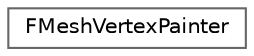 digraph "Graphical Class Hierarchy"
{
 // INTERACTIVE_SVG=YES
 // LATEX_PDF_SIZE
  bgcolor="transparent";
  edge [fontname=Helvetica,fontsize=10,labelfontname=Helvetica,labelfontsize=10];
  node [fontname=Helvetica,fontsize=10,shape=box,height=0.2,width=0.4];
  rankdir="LR";
  Node0 [id="Node000000",label="FMeshVertexPainter",height=0.2,width=0.4,color="grey40", fillcolor="white", style="filled",URL="$d3/d5a/classFMeshVertexPainter.html",tooltip=" "];
}
